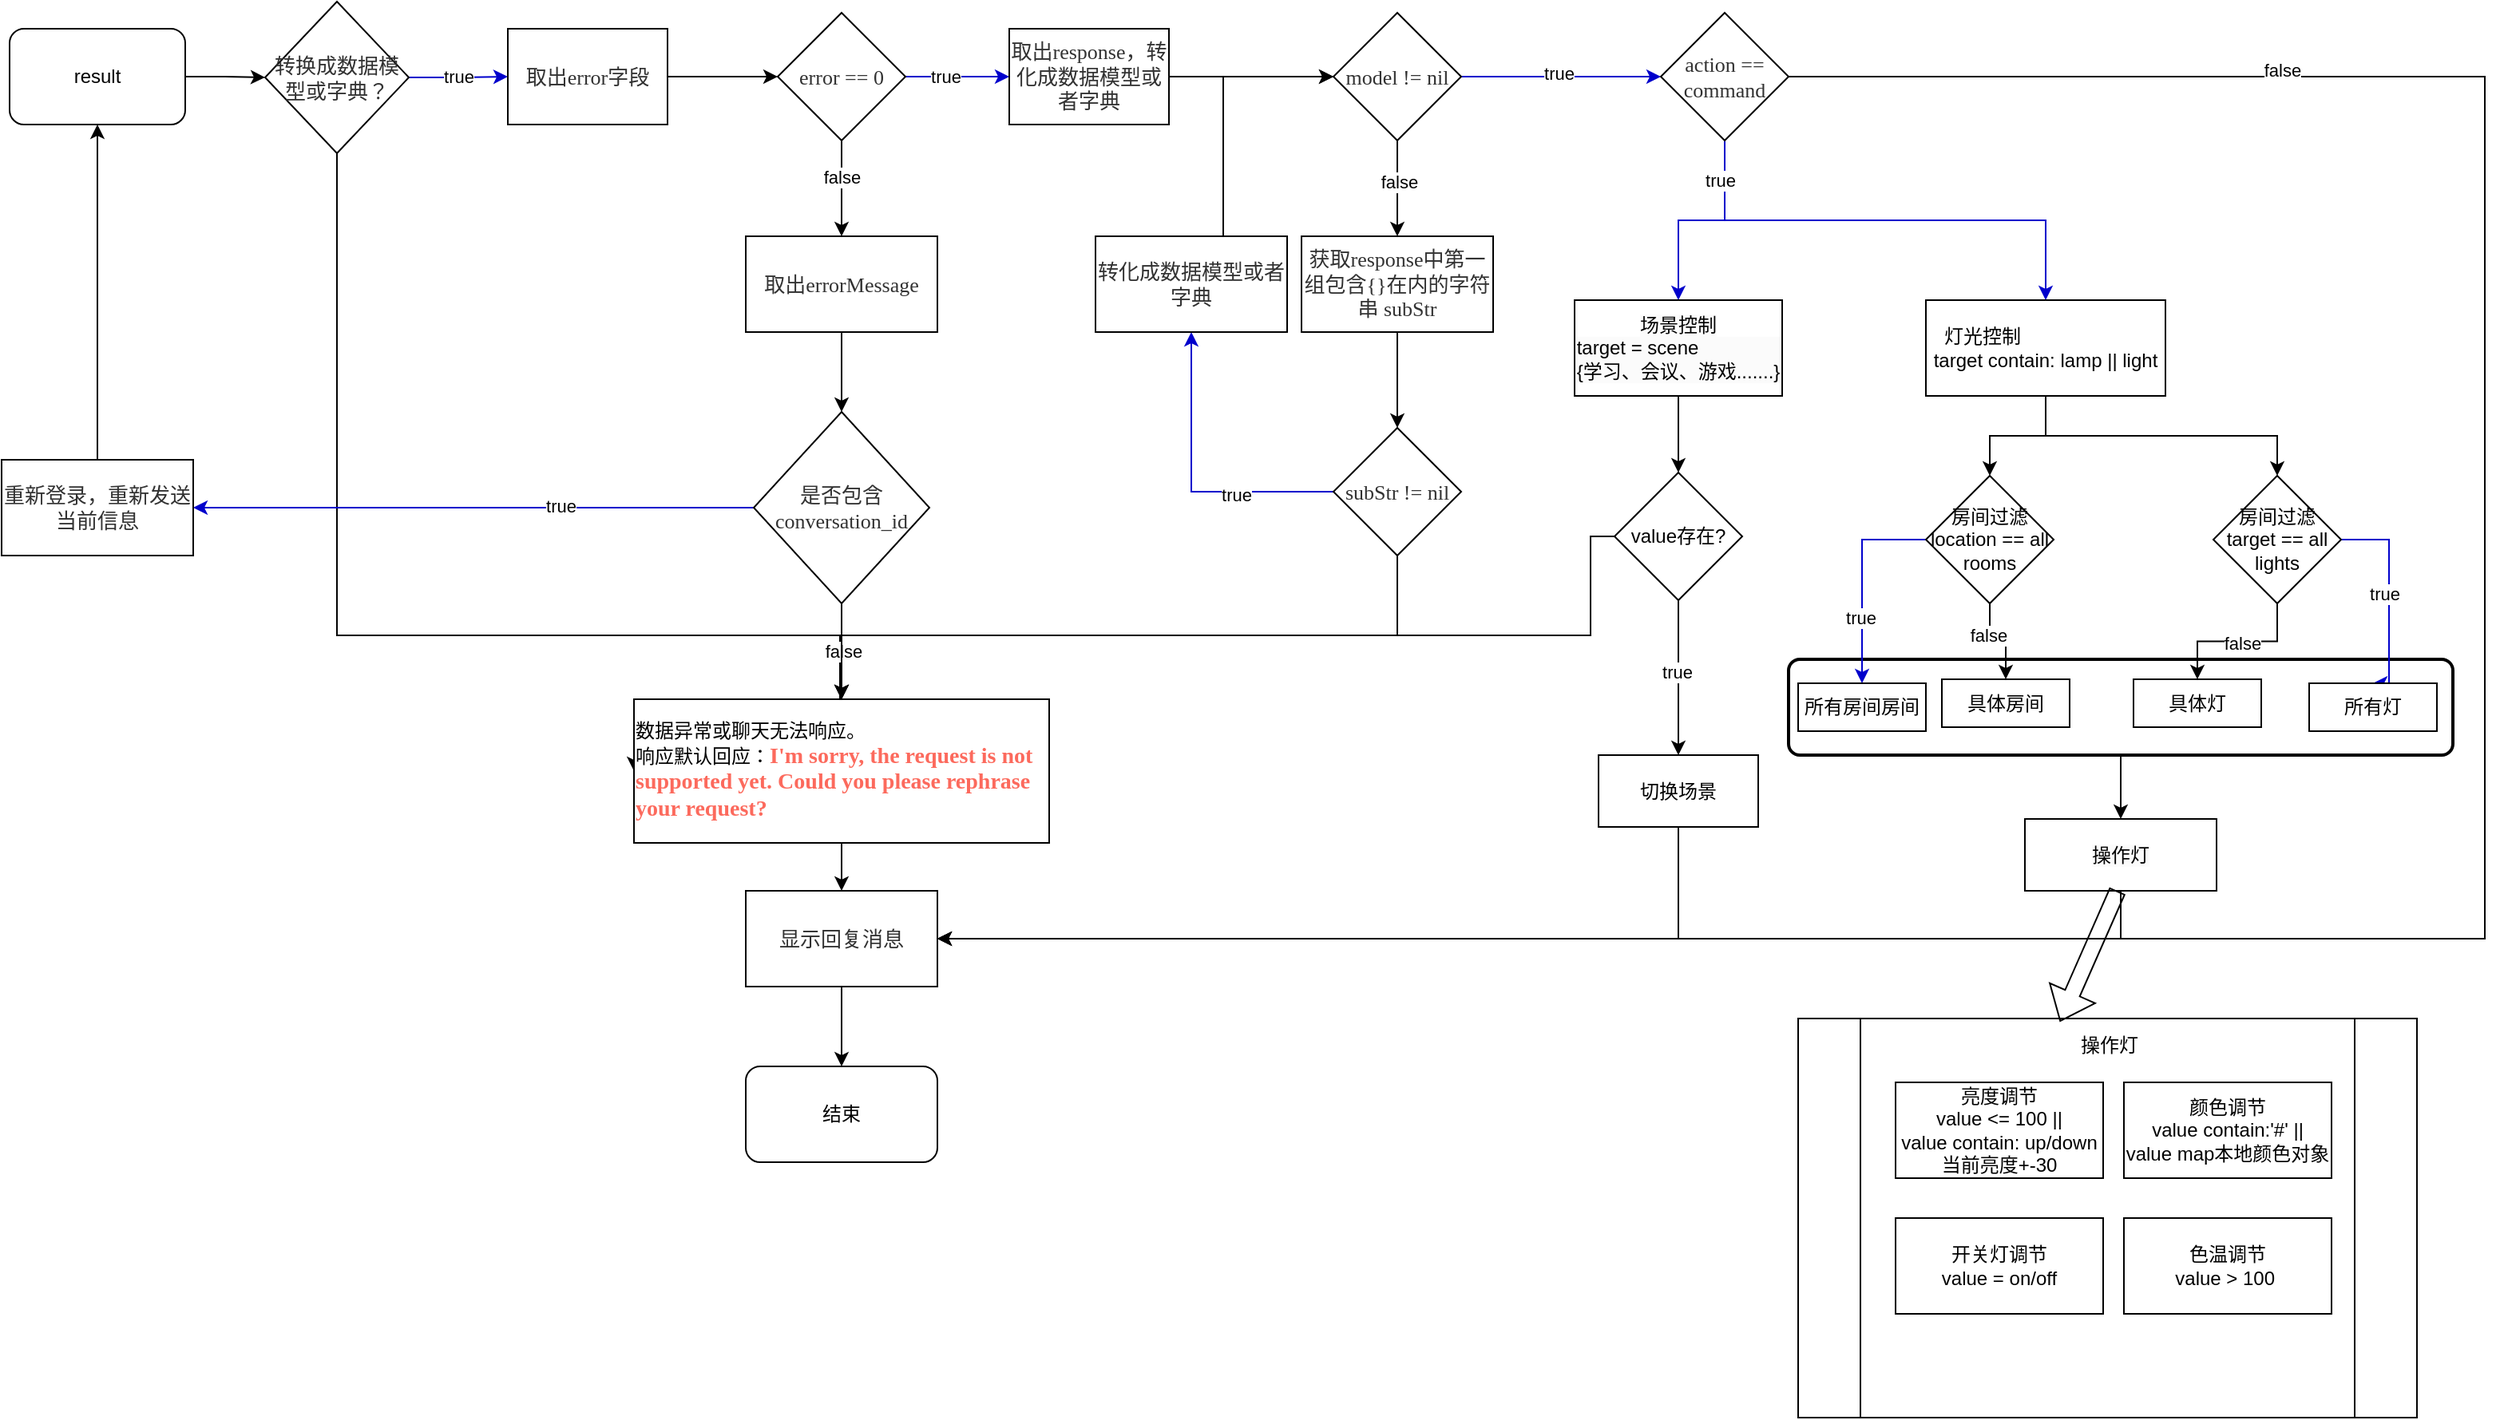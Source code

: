 <mxfile version="21.2.9" type="github">
  <diagram name="Page-1" id="74e2e168-ea6b-b213-b513-2b3c1d86103e">
    <mxGraphModel dx="1393" dy="721" grid="1" gridSize="10" guides="1" tooltips="1" connect="1" arrows="1" fold="1" page="1" pageScale="1" pageWidth="1100" pageHeight="850" background="none" math="0" shadow="0">
      <root>
        <mxCell id="0" />
        <mxCell id="1" parent="0" />
        <mxCell id="gVCvz15bsPlof6989XjH-43" value="" style="edgeStyle=orthogonalEdgeStyle;rounded=0;orthogonalLoop=1;jettySize=auto;html=1;" edge="1" parent="1" source="gVCvz15bsPlof6989XjH-41" target="gVCvz15bsPlof6989XjH-37">
          <mxGeometry relative="1" as="geometry" />
        </mxCell>
        <mxCell id="gVCvz15bsPlof6989XjH-41" value="" style="rounded=1;whiteSpace=wrap;html=1;absoluteArcSize=1;arcSize=14;strokeWidth=2;" vertex="1" parent="1">
          <mxGeometry x="1174" y="435" width="416" height="60" as="geometry" />
        </mxCell>
        <mxCell id="n0jJVnxUDAGsLWo01qbZ-8" value="" style="edgeStyle=orthogonalEdgeStyle;rounded=0;orthogonalLoop=1;jettySize=auto;html=1;" parent="1" source="n0jJVnxUDAGsLWo01qbZ-2" target="n0jJVnxUDAGsLWo01qbZ-5" edge="1">
          <mxGeometry relative="1" as="geometry" />
        </mxCell>
        <mxCell id="n0jJVnxUDAGsLWo01qbZ-2" value="result" style="rounded=1;whiteSpace=wrap;html=1;" parent="1" vertex="1">
          <mxGeometry x="60" y="40" width="110" height="60" as="geometry" />
        </mxCell>
        <mxCell id="n0jJVnxUDAGsLWo01qbZ-11" value="true" style="edgeStyle=orthogonalEdgeStyle;rounded=0;orthogonalLoop=1;jettySize=auto;html=1;strokeColor=#0000CC;" parent="1" source="n0jJVnxUDAGsLWo01qbZ-5" target="n0jJVnxUDAGsLWo01qbZ-9" edge="1">
          <mxGeometry relative="1" as="geometry" />
        </mxCell>
        <mxCell id="n0jJVnxUDAGsLWo01qbZ-34" style="edgeStyle=orthogonalEdgeStyle;rounded=0;orthogonalLoop=1;jettySize=auto;html=1;entryX=0;entryY=0.5;entryDx=0;entryDy=0;" parent="1" source="n0jJVnxUDAGsLWo01qbZ-5" target="n0jJVnxUDAGsLWo01qbZ-28" edge="1">
          <mxGeometry relative="1" as="geometry">
            <Array as="points">
              <mxPoint x="265" y="420" />
              <mxPoint x="580" y="420" />
              <mxPoint x="580" y="490" />
            </Array>
          </mxGeometry>
        </mxCell>
        <mxCell id="n0jJVnxUDAGsLWo01qbZ-5" value="&lt;meta charset=&quot;utf-8&quot;&gt;&lt;span style=&quot;color: rgb(50, 50, 50); font-family: 微软雅黑; font-size: 13px; font-style: normal; font-variant-ligatures: normal; font-variant-caps: normal; font-weight: 400; letter-spacing: normal; orphans: 2; text-align: center; text-indent: 0px; text-transform: none; widows: 2; word-spacing: 0px; -webkit-text-stroke-width: 0px; caret-color: rgb(50, 50, 50); background-color: rgba(255, 255, 255, 0.01); text-decoration-thickness: initial; text-decoration-style: initial; text-decoration-color: initial; float: none; display: inline !important;&quot;&gt;转换成数据模型或字典？&lt;/span&gt;" style="rhombus;whiteSpace=wrap;html=1;" parent="1" vertex="1">
          <mxGeometry x="220" y="23" width="90" height="95" as="geometry" />
        </mxCell>
        <mxCell id="n0jJVnxUDAGsLWo01qbZ-17" value="" style="edgeStyle=orthogonalEdgeStyle;rounded=0;orthogonalLoop=1;jettySize=auto;html=1;" parent="1" source="n0jJVnxUDAGsLWo01qbZ-9" target="n0jJVnxUDAGsLWo01qbZ-12" edge="1">
          <mxGeometry relative="1" as="geometry" />
        </mxCell>
        <mxCell id="n0jJVnxUDAGsLWo01qbZ-9" value="&lt;meta charset=&quot;utf-8&quot;&gt;&lt;span style=&quot;caret-color: rgb(50, 50, 50); color: rgb(50, 50, 50); font-family: 微软雅黑; font-size: 13px; font-style: normal; font-variant-caps: normal; font-weight: 400; letter-spacing: normal; text-align: center; text-indent: 0px; text-transform: none; word-spacing: 0px; text-size-adjust: auto; -webkit-text-stroke-width: 0px; background-color: rgba(255, 255, 255, 0.01); text-decoration: none; float: none; display: inline !important;&quot;&gt;取出error字段&lt;/span&gt;" style="rounded=0;whiteSpace=wrap;html=1;" parent="1" vertex="1">
          <mxGeometry x="372" y="40" width="100" height="60" as="geometry" />
        </mxCell>
        <mxCell id="n0jJVnxUDAGsLWo01qbZ-18" value="" style="edgeStyle=orthogonalEdgeStyle;rounded=0;orthogonalLoop=1;jettySize=auto;html=1;strokeColor=#0000CC;" parent="1" source="n0jJVnxUDAGsLWo01qbZ-12" target="n0jJVnxUDAGsLWo01qbZ-13" edge="1">
          <mxGeometry relative="1" as="geometry" />
        </mxCell>
        <mxCell id="n0jJVnxUDAGsLWo01qbZ-48" value="true" style="edgeLabel;html=1;align=center;verticalAlign=middle;resizable=0;points=[];" parent="n0jJVnxUDAGsLWo01qbZ-18" vertex="1" connectable="0">
          <mxGeometry x="-0.231" relative="1" as="geometry">
            <mxPoint as="offset" />
          </mxGeometry>
        </mxCell>
        <mxCell id="n0jJVnxUDAGsLWo01qbZ-22" value="" style="edgeStyle=orthogonalEdgeStyle;rounded=0;orthogonalLoop=1;jettySize=auto;html=1;" parent="1" source="n0jJVnxUDAGsLWo01qbZ-12" target="n0jJVnxUDAGsLWo01qbZ-21" edge="1">
          <mxGeometry relative="1" as="geometry" />
        </mxCell>
        <mxCell id="n0jJVnxUDAGsLWo01qbZ-52" value="false" style="edgeLabel;html=1;align=center;verticalAlign=middle;resizable=0;points=[];" parent="n0jJVnxUDAGsLWo01qbZ-22" vertex="1" connectable="0">
          <mxGeometry x="-0.233" relative="1" as="geometry">
            <mxPoint as="offset" />
          </mxGeometry>
        </mxCell>
        <mxCell id="n0jJVnxUDAGsLWo01qbZ-12" value="&lt;meta charset=&quot;utf-8&quot;&gt;&lt;span style=&quot;caret-color: rgb(50, 50, 50); color: rgb(50, 50, 50); font-family: 微软雅黑; font-size: 13px; font-style: normal; font-variant-caps: normal; font-weight: 400; letter-spacing: normal; text-align: center; text-indent: 0px; text-transform: none; word-spacing: 0px; text-size-adjust: auto; -webkit-text-stroke-width: 0px; background-color: rgba(255, 255, 255, 0.01); text-decoration: none; float: none; display: inline !important;&quot;&gt;error == 0&lt;/span&gt;" style="rhombus;whiteSpace=wrap;html=1;" parent="1" vertex="1">
          <mxGeometry x="541" y="30" width="80" height="80" as="geometry" />
        </mxCell>
        <mxCell id="n0jJVnxUDAGsLWo01qbZ-19" value="" style="edgeStyle=orthogonalEdgeStyle;rounded=0;orthogonalLoop=1;jettySize=auto;html=1;" parent="1" source="n0jJVnxUDAGsLWo01qbZ-13" target="n0jJVnxUDAGsLWo01qbZ-14" edge="1">
          <mxGeometry relative="1" as="geometry" />
        </mxCell>
        <mxCell id="n0jJVnxUDAGsLWo01qbZ-13" value="&lt;meta charset=&quot;utf-8&quot;&gt;&lt;span style=&quot;caret-color: rgb(50, 50, 50); color: rgb(50, 50, 50); font-family: 微软雅黑; font-size: 13px; font-style: normal; font-variant-caps: normal; font-weight: 400; letter-spacing: normal; text-align: center; text-indent: 0px; text-transform: none; word-spacing: 0px; text-size-adjust: auto; -webkit-text-stroke-width: 0px; background-color: rgba(255, 255, 255, 0.01); text-decoration: none; float: none; display: inline !important;&quot;&gt;取出response，转化成数据模型或者字典&lt;/span&gt;" style="rounded=0;whiteSpace=wrap;html=1;" parent="1" vertex="1">
          <mxGeometry x="686" y="40" width="100" height="60" as="geometry" />
        </mxCell>
        <mxCell id="n0jJVnxUDAGsLWo01qbZ-20" value="" style="edgeStyle=orthogonalEdgeStyle;rounded=0;orthogonalLoop=1;jettySize=auto;html=1;strokeColor=#0000CC;" parent="1" source="n0jJVnxUDAGsLWo01qbZ-14" target="n0jJVnxUDAGsLWo01qbZ-15" edge="1">
          <mxGeometry relative="1" as="geometry" />
        </mxCell>
        <mxCell id="n0jJVnxUDAGsLWo01qbZ-49" value="true" style="edgeLabel;html=1;align=center;verticalAlign=middle;resizable=0;points=[];" parent="n0jJVnxUDAGsLWo01qbZ-20" vertex="1" connectable="0">
          <mxGeometry x="-0.024" y="2" relative="1" as="geometry">
            <mxPoint as="offset" />
          </mxGeometry>
        </mxCell>
        <mxCell id="n0jJVnxUDAGsLWo01qbZ-40" value="" style="edgeStyle=orthogonalEdgeStyle;rounded=0;orthogonalLoop=1;jettySize=auto;html=1;" parent="1" source="n0jJVnxUDAGsLWo01qbZ-14" target="n0jJVnxUDAGsLWo01qbZ-39" edge="1">
          <mxGeometry relative="1" as="geometry" />
        </mxCell>
        <mxCell id="n0jJVnxUDAGsLWo01qbZ-53" value="false" style="edgeLabel;html=1;align=center;verticalAlign=middle;resizable=0;points=[];" parent="n0jJVnxUDAGsLWo01qbZ-40" vertex="1" connectable="0">
          <mxGeometry x="-0.133" y="1" relative="1" as="geometry">
            <mxPoint as="offset" />
          </mxGeometry>
        </mxCell>
        <mxCell id="n0jJVnxUDAGsLWo01qbZ-14" value="&lt;meta charset=&quot;utf-8&quot;&gt;&lt;span style=&quot;caret-color: rgb(50, 50, 50); color: rgb(50, 50, 50); font-family: 微软雅黑; font-size: 13px; font-style: normal; font-variant-caps: normal; font-weight: 400; letter-spacing: normal; text-align: center; text-indent: 0px; text-transform: none; word-spacing: 0px; text-size-adjust: auto; -webkit-text-stroke-width: 0px; background-color: rgba(255, 255, 255, 0.01); text-decoration: none; float: none; display: inline !important;&quot;&gt;model != nil&lt;/span&gt;" style="rhombus;whiteSpace=wrap;html=1;" parent="1" vertex="1">
          <mxGeometry x="889" y="30" width="80" height="80" as="geometry" />
        </mxCell>
        <mxCell id="n0jJVnxUDAGsLWo01qbZ-69" style="edgeStyle=orthogonalEdgeStyle;rounded=0;orthogonalLoop=1;jettySize=auto;html=1;exitX=0.5;exitY=1;exitDx=0;exitDy=0;entryX=0.5;entryY=0;entryDx=0;entryDy=0;strokeColor=#0000CC;" parent="1" source="n0jJVnxUDAGsLWo01qbZ-15" target="n0jJVnxUDAGsLWo01qbZ-60" edge="1">
          <mxGeometry relative="1" as="geometry" />
        </mxCell>
        <mxCell id="n0jJVnxUDAGsLWo01qbZ-70" style="edgeStyle=orthogonalEdgeStyle;rounded=0;orthogonalLoop=1;jettySize=auto;html=1;exitX=0.5;exitY=1;exitDx=0;exitDy=0;entryX=0.5;entryY=0;entryDx=0;entryDy=0;strokeColor=#0000CC;" parent="1" source="n0jJVnxUDAGsLWo01qbZ-15" target="n0jJVnxUDAGsLWo01qbZ-61" edge="1">
          <mxGeometry relative="1" as="geometry" />
        </mxCell>
        <mxCell id="n0jJVnxUDAGsLWo01qbZ-72" value="true" style="edgeLabel;html=1;align=center;verticalAlign=middle;resizable=0;points=[];" parent="n0jJVnxUDAGsLWo01qbZ-70" vertex="1" connectable="0">
          <mxGeometry x="-0.834" y="-3" relative="1" as="geometry">
            <mxPoint as="offset" />
          </mxGeometry>
        </mxCell>
        <mxCell id="n0jJVnxUDAGsLWo01qbZ-73" style="edgeStyle=orthogonalEdgeStyle;rounded=0;orthogonalLoop=1;jettySize=auto;html=1;exitX=1;exitY=0.5;exitDx=0;exitDy=0;entryX=1;entryY=0.5;entryDx=0;entryDy=0;" parent="1" source="n0jJVnxUDAGsLWo01qbZ-15" target="n0jJVnxUDAGsLWo01qbZ-35" edge="1">
          <mxGeometry relative="1" as="geometry">
            <Array as="points">
              <mxPoint x="1610" y="70" />
              <mxPoint x="1610" y="610" />
            </Array>
          </mxGeometry>
        </mxCell>
        <mxCell id="gVCvz15bsPlof6989XjH-1" value="false" style="edgeLabel;html=1;align=center;verticalAlign=middle;resizable=0;points=[];" vertex="1" connectable="0" parent="n0jJVnxUDAGsLWo01qbZ-73">
          <mxGeometry x="-0.683" y="4" relative="1" as="geometry">
            <mxPoint as="offset" />
          </mxGeometry>
        </mxCell>
        <mxCell id="n0jJVnxUDAGsLWo01qbZ-15" value="&lt;meta charset=&quot;utf-8&quot;&gt;&lt;span style=&quot;caret-color: rgb(50, 50, 50); color: rgb(50, 50, 50); font-family: 微软雅黑; font-size: 13px; font-style: normal; font-variant-caps: normal; font-weight: 400; letter-spacing: normal; text-align: center; text-indent: 0px; text-transform: none; word-spacing: 0px; text-size-adjust: auto; -webkit-text-stroke-width: 0px; background-color: rgba(255, 255, 255, 0.01); text-decoration: none; float: none; display: inline !important;&quot;&gt;action == command&lt;/span&gt;" style="rhombus;whiteSpace=wrap;html=1;" parent="1" vertex="1">
          <mxGeometry x="1094" y="30" width="80" height="80" as="geometry" />
        </mxCell>
        <mxCell id="n0jJVnxUDAGsLWo01qbZ-24" value="" style="edgeStyle=orthogonalEdgeStyle;rounded=0;orthogonalLoop=1;jettySize=auto;html=1;" parent="1" source="n0jJVnxUDAGsLWo01qbZ-21" target="n0jJVnxUDAGsLWo01qbZ-23" edge="1">
          <mxGeometry relative="1" as="geometry" />
        </mxCell>
        <mxCell id="n0jJVnxUDAGsLWo01qbZ-21" value="&lt;meta charset=&quot;utf-8&quot;&gt;&lt;span style=&quot;caret-color: rgb(50, 50, 50); color: rgb(50, 50, 50); font-family: 微软雅黑; font-size: 13px; font-style: normal; font-variant-caps: normal; font-weight: 400; letter-spacing: normal; text-align: center; text-indent: 0px; text-transform: none; word-spacing: 0px; text-size-adjust: auto; -webkit-text-stroke-width: 0px; background-color: rgba(255, 255, 255, 0.01); text-decoration: none; float: none; display: inline !important;&quot;&gt;取出errorMessage&lt;/span&gt;" style="rounded=0;whiteSpace=wrap;html=1;" parent="1" vertex="1">
          <mxGeometry x="521" y="170" width="120" height="60" as="geometry" />
        </mxCell>
        <mxCell id="n0jJVnxUDAGsLWo01qbZ-26" value="" style="edgeStyle=orthogonalEdgeStyle;rounded=0;orthogonalLoop=1;jettySize=auto;html=1;strokeColor=#0000CC;" parent="1" source="n0jJVnxUDAGsLWo01qbZ-23" target="n0jJVnxUDAGsLWo01qbZ-25" edge="1">
          <mxGeometry relative="1" as="geometry" />
        </mxCell>
        <mxCell id="n0jJVnxUDAGsLWo01qbZ-50" value="true" style="edgeLabel;html=1;align=center;verticalAlign=middle;resizable=0;points=[];" parent="n0jJVnxUDAGsLWo01qbZ-26" vertex="1" connectable="0">
          <mxGeometry x="-0.31" y="-1" relative="1" as="geometry">
            <mxPoint as="offset" />
          </mxGeometry>
        </mxCell>
        <mxCell id="n0jJVnxUDAGsLWo01qbZ-29" value="" style="edgeStyle=orthogonalEdgeStyle;rounded=0;orthogonalLoop=1;jettySize=auto;html=1;" parent="1" source="n0jJVnxUDAGsLWo01qbZ-23" target="n0jJVnxUDAGsLWo01qbZ-28" edge="1">
          <mxGeometry relative="1" as="geometry" />
        </mxCell>
        <mxCell id="n0jJVnxUDAGsLWo01qbZ-51" value="" style="edgeStyle=orthogonalEdgeStyle;rounded=0;orthogonalLoop=1;jettySize=auto;html=1;" parent="1" source="n0jJVnxUDAGsLWo01qbZ-23" target="n0jJVnxUDAGsLWo01qbZ-28" edge="1">
          <mxGeometry relative="1" as="geometry" />
        </mxCell>
        <mxCell id="n0jJVnxUDAGsLWo01qbZ-23" value="&lt;meta charset=&quot;utf-8&quot;&gt;&lt;span style=&quot;caret-color: rgb(50, 50, 50); color: rgb(50, 50, 50); font-family: 微软雅黑; font-size: 13px; font-style: normal; font-variant-caps: normal; font-weight: 400; letter-spacing: normal; text-align: center; text-indent: 0px; text-transform: none; word-spacing: 0px; text-size-adjust: auto; -webkit-text-stroke-width: 0px; background-color: rgba(255, 255, 255, 0.01); text-decoration: none; float: none; display: inline !important;&quot;&gt;是否包含conversation_id&lt;/span&gt;" style="rhombus;whiteSpace=wrap;html=1;" parent="1" vertex="1">
          <mxGeometry x="526" y="280" width="110" height="120" as="geometry" />
        </mxCell>
        <mxCell id="n0jJVnxUDAGsLWo01qbZ-27" style="edgeStyle=orthogonalEdgeStyle;rounded=0;orthogonalLoop=1;jettySize=auto;html=1;entryX=0.5;entryY=1;entryDx=0;entryDy=0;" parent="1" source="n0jJVnxUDAGsLWo01qbZ-25" target="n0jJVnxUDAGsLWo01qbZ-2" edge="1">
          <mxGeometry relative="1" as="geometry" />
        </mxCell>
        <mxCell id="n0jJVnxUDAGsLWo01qbZ-25" value="&lt;meta charset=&quot;utf-8&quot;&gt;&lt;span style=&quot;caret-color: rgb(50, 50, 50); color: rgb(50, 50, 50); font-family: 微软雅黑; font-size: 13px; font-style: normal; font-variant-caps: normal; font-weight: 400; letter-spacing: normal; text-align: center; text-indent: 0px; text-transform: none; word-spacing: 0px; text-size-adjust: auto; -webkit-text-stroke-width: 0px; background-color: rgba(255, 255, 255, 0.01); text-decoration: none; float: none; display: inline !important;&quot;&gt;重新登录，重新发送当前信息&lt;/span&gt;" style="rounded=0;whiteSpace=wrap;html=1;" parent="1" vertex="1">
          <mxGeometry x="55" y="310" width="120" height="60" as="geometry" />
        </mxCell>
        <mxCell id="n0jJVnxUDAGsLWo01qbZ-36" value="" style="edgeStyle=orthogonalEdgeStyle;rounded=0;orthogonalLoop=1;jettySize=auto;html=1;" parent="1" source="n0jJVnxUDAGsLWo01qbZ-28" target="n0jJVnxUDAGsLWo01qbZ-35" edge="1">
          <mxGeometry relative="1" as="geometry" />
        </mxCell>
        <mxCell id="n0jJVnxUDAGsLWo01qbZ-28" value="&lt;div style=&quot;caret-color: rgb(0, 0, 0); color: rgb(0, 0, 0); font-style: normal; font-variant-caps: normal; font-weight: 400; letter-spacing: normal; text-align: start; text-indent: 0px; text-transform: none; word-spacing: 0px; text-size-adjust: auto; -webkit-text-stroke-width: 0px; text-decoration: none;&quot; class=&quot;mind-clipboard&quot;&gt;数据异常或聊天无法响应。&lt;div&gt;响应默认回应：&lt;b style=&quot;color: rgb(252, 106, 93); font-family: Menlo; font-size: 14px;&quot;&gt;I&#39;m sorry, the request is not supported yet. Could you please rephrase your request?&lt;/b&gt;&lt;/div&gt;&lt;/div&gt;" style="rounded=0;whiteSpace=wrap;html=1;" parent="1" vertex="1">
          <mxGeometry x="451" y="460" width="260" height="90" as="geometry" />
        </mxCell>
        <mxCell id="n0jJVnxUDAGsLWo01qbZ-38" value="" style="edgeStyle=orthogonalEdgeStyle;rounded=0;orthogonalLoop=1;jettySize=auto;html=1;" parent="1" source="n0jJVnxUDAGsLWo01qbZ-35" target="n0jJVnxUDAGsLWo01qbZ-37" edge="1">
          <mxGeometry relative="1" as="geometry" />
        </mxCell>
        <mxCell id="n0jJVnxUDAGsLWo01qbZ-35" value="&lt;meta charset=&quot;utf-8&quot;&gt;&lt;span style=&quot;caret-color: rgb(50, 50, 50); color: rgb(50, 50, 50); font-family: 微软雅黑; font-size: 13px; font-style: normal; font-variant-caps: normal; font-weight: 400; letter-spacing: normal; text-align: center; text-indent: 0px; text-transform: none; word-spacing: 0px; text-size-adjust: auto; -webkit-text-stroke-width: 0px; background-color: rgba(255, 255, 255, 0.01); text-decoration: none; float: none; display: inline !important;&quot;&gt;显示回复消息&lt;/span&gt;" style="rounded=0;whiteSpace=wrap;html=1;" parent="1" vertex="1">
          <mxGeometry x="521" y="580" width="120" height="60" as="geometry" />
        </mxCell>
        <mxCell id="n0jJVnxUDAGsLWo01qbZ-37" value="结束" style="rounded=1;whiteSpace=wrap;html=1;" parent="1" vertex="1">
          <mxGeometry x="521" y="690" width="120" height="60" as="geometry" />
        </mxCell>
        <mxCell id="n0jJVnxUDAGsLWo01qbZ-42" value="" style="edgeStyle=orthogonalEdgeStyle;rounded=0;orthogonalLoop=1;jettySize=auto;html=1;" parent="1" source="n0jJVnxUDAGsLWo01qbZ-39" target="n0jJVnxUDAGsLWo01qbZ-41" edge="1">
          <mxGeometry relative="1" as="geometry" />
        </mxCell>
        <mxCell id="n0jJVnxUDAGsLWo01qbZ-39" value="&lt;span style=&quot;caret-color: rgb(50, 50, 50); color: rgb(50, 50, 50); font-family: 微软雅黑; font-size: 13px; font-style: normal; font-variant-caps: normal; font-weight: 400; letter-spacing: normal; text-align: center; text-indent: 0px; text-transform: none; word-spacing: 0px; text-size-adjust: auto; -webkit-text-stroke-width: 0px; background-color: rgba(255, 255, 255, 0.01); text-decoration: none; float: none; display: inline !important;&quot;&gt;获取response中第一组包含{}在内的字符串 subStr&lt;/span&gt;" style="rounded=0;whiteSpace=wrap;html=1;" parent="1" vertex="1">
          <mxGeometry x="869" y="170" width="120" height="60" as="geometry" />
        </mxCell>
        <mxCell id="n0jJVnxUDAGsLWo01qbZ-45" style="edgeStyle=orthogonalEdgeStyle;rounded=0;orthogonalLoop=1;jettySize=auto;html=1;entryX=0.5;entryY=1;entryDx=0;entryDy=0;strokeColor=#0000CC;" parent="1" source="n0jJVnxUDAGsLWo01qbZ-41" target="n0jJVnxUDAGsLWo01qbZ-44" edge="1">
          <mxGeometry relative="1" as="geometry" />
        </mxCell>
        <mxCell id="n0jJVnxUDAGsLWo01qbZ-54" value="true" style="edgeLabel;html=1;align=center;verticalAlign=middle;resizable=0;points=[];" parent="n0jJVnxUDAGsLWo01qbZ-45" vertex="1" connectable="0">
          <mxGeometry x="-0.354" y="2" relative="1" as="geometry">
            <mxPoint as="offset" />
          </mxGeometry>
        </mxCell>
        <mxCell id="n0jJVnxUDAGsLWo01qbZ-55" style="edgeStyle=orthogonalEdgeStyle;rounded=0;orthogonalLoop=1;jettySize=auto;html=1;" parent="1" source="n0jJVnxUDAGsLWo01qbZ-41" target="n0jJVnxUDAGsLWo01qbZ-28" edge="1">
          <mxGeometry relative="1" as="geometry">
            <Array as="points">
              <mxPoint x="929" y="420" />
              <mxPoint x="581" y="420" />
            </Array>
          </mxGeometry>
        </mxCell>
        <mxCell id="n0jJVnxUDAGsLWo01qbZ-56" value="false" style="edgeLabel;html=1;align=center;verticalAlign=middle;resizable=0;points=[];" parent="n0jJVnxUDAGsLWo01qbZ-55" vertex="1" connectable="0">
          <mxGeometry x="0.863" y="1" relative="1" as="geometry">
            <mxPoint as="offset" />
          </mxGeometry>
        </mxCell>
        <mxCell id="n0jJVnxUDAGsLWo01qbZ-41" value="&lt;span style=&quot;caret-color: rgb(50, 50, 50); color: rgb(50, 50, 50); font-family: 微软雅黑; font-size: 13px; font-style: normal; font-variant-caps: normal; font-weight: 400; letter-spacing: normal; text-align: center; text-indent: 0px; text-transform: none; word-spacing: 0px; text-size-adjust: auto; -webkit-text-stroke-width: 0px; background-color: rgba(255, 255, 255, 0.01); text-decoration: none; float: none; display: inline !important;&quot;&gt;subStr != nil&lt;/span&gt;" style="rhombus;whiteSpace=wrap;html=1;" parent="1" vertex="1">
          <mxGeometry x="889" y="290" width="80" height="80" as="geometry" />
        </mxCell>
        <mxCell id="n0jJVnxUDAGsLWo01qbZ-46" style="edgeStyle=orthogonalEdgeStyle;rounded=0;orthogonalLoop=1;jettySize=auto;html=1;entryX=0;entryY=0.5;entryDx=0;entryDy=0;" parent="1" target="n0jJVnxUDAGsLWo01qbZ-14" edge="1">
          <mxGeometry relative="1" as="geometry">
            <mxPoint x="810" y="170" as="sourcePoint" />
            <Array as="points">
              <mxPoint x="820" y="170" />
              <mxPoint x="820" y="70" />
            </Array>
          </mxGeometry>
        </mxCell>
        <mxCell id="n0jJVnxUDAGsLWo01qbZ-44" value="&lt;meta charset=&quot;utf-8&quot;&gt;&lt;span style=&quot;caret-color: rgb(50, 50, 50); color: rgb(50, 50, 50); font-family: 微软雅黑; font-size: 13px; font-style: normal; font-variant-caps: normal; font-weight: 400; letter-spacing: normal; text-align: center; text-indent: 0px; text-transform: none; word-spacing: 0px; text-size-adjust: auto; -webkit-text-stroke-width: 0px; background-color: rgba(255, 255, 255, 0.01); text-decoration: none; float: none; display: inline !important;&quot;&gt;转化成数据模型或者字典&lt;/span&gt;" style="rounded=0;whiteSpace=wrap;html=1;" parent="1" vertex="1">
          <mxGeometry x="740" y="170" width="120" height="60" as="geometry" />
        </mxCell>
        <mxCell id="n0jJVnxUDAGsLWo01qbZ-67" value="" style="edgeStyle=orthogonalEdgeStyle;rounded=0;orthogonalLoop=1;jettySize=auto;html=1;" parent="1" source="n0jJVnxUDAGsLWo01qbZ-60" target="n0jJVnxUDAGsLWo01qbZ-66" edge="1">
          <mxGeometry relative="1" as="geometry" />
        </mxCell>
        <mxCell id="n0jJVnxUDAGsLWo01qbZ-60" value="&lt;meta charset=&quot;utf-8&quot;&gt;&lt;span style=&quot;color: rgb(0, 0, 0); font-family: Helvetica; font-size: 12px; font-style: normal; font-variant-ligatures: normal; font-variant-caps: normal; font-weight: 400; letter-spacing: normal; orphans: 2; text-align: start; text-indent: 0px; text-transform: none; widows: 2; word-spacing: 0px; -webkit-text-stroke-width: 0px; caret-color: rgb(0, 0, 0); background-color: rgb(251, 251, 251); text-decoration-thickness: initial; text-decoration-style: initial; text-decoration-color: initial; float: none; display: inline !important;&quot;&gt;场景控制&lt;/span&gt;&lt;div style=&quot;border-color: var(--border-color); color: rgb(0, 0, 0); font-family: Helvetica; font-size: 12px; font-style: normal; font-variant-ligatures: normal; font-variant-caps: normal; font-weight: 400; letter-spacing: normal; orphans: 2; text-align: start; text-indent: 0px; text-transform: none; widows: 2; word-spacing: 0px; -webkit-text-stroke-width: 0px; caret-color: rgb(0, 0, 0); background-color: rgb(251, 251, 251); text-decoration-thickness: initial; text-decoration-style: initial; text-decoration-color: initial;&quot;&gt;target =&amp;nbsp;scene&lt;/div&gt;&lt;div style=&quot;border-color: var(--border-color); color: rgb(0, 0, 0); font-family: Helvetica; font-size: 12px; font-style: normal; font-variant-ligatures: normal; font-variant-caps: normal; font-weight: 400; letter-spacing: normal; orphans: 2; text-align: start; text-indent: 0px; text-transform: none; widows: 2; word-spacing: 0px; -webkit-text-stroke-width: 0px; caret-color: rgb(0, 0, 0); background-color: rgb(251, 251, 251); text-decoration-thickness: initial; text-decoration-style: initial; text-decoration-color: initial;&quot;&gt;{学习、会议、游戏.......}&lt;/div&gt;" style="rounded=0;whiteSpace=wrap;html=1;" parent="1" vertex="1">
          <mxGeometry x="1040" y="210" width="130" height="60" as="geometry" />
        </mxCell>
        <mxCell id="n0jJVnxUDAGsLWo01qbZ-76" style="edgeStyle=orthogonalEdgeStyle;rounded=0;orthogonalLoop=1;jettySize=auto;html=1;entryX=0.5;entryY=0;entryDx=0;entryDy=0;" parent="1" source="n0jJVnxUDAGsLWo01qbZ-61" target="n0jJVnxUDAGsLWo01qbZ-74" edge="1">
          <mxGeometry relative="1" as="geometry" />
        </mxCell>
        <mxCell id="n0jJVnxUDAGsLWo01qbZ-77" style="edgeStyle=orthogonalEdgeStyle;rounded=0;orthogonalLoop=1;jettySize=auto;html=1;exitX=0.5;exitY=1;exitDx=0;exitDy=0;entryX=0.5;entryY=0;entryDx=0;entryDy=0;" parent="1" source="n0jJVnxUDAGsLWo01qbZ-61" target="n0jJVnxUDAGsLWo01qbZ-75" edge="1">
          <mxGeometry relative="1" as="geometry" />
        </mxCell>
        <mxCell id="n0jJVnxUDAGsLWo01qbZ-61" value="&lt;div style=&quot;caret-color: rgb(0, 0, 0); color: rgb(0, 0, 0); font-style: normal; font-variant-caps: normal; font-weight: 400; letter-spacing: normal; text-align: start; text-indent: 0px; text-transform: none; word-spacing: 0px; text-size-adjust: auto; -webkit-text-stroke-width: 0px; text-decoration: none;&quot; class=&quot;mind-clipboard&quot;&gt;&lt;span style=&quot;white-space: pre;&quot;&gt; &lt;span style=&quot;white-space: pre;&quot;&gt; &lt;/span&gt;&lt;/span&gt;灯光控制&lt;div&gt;target contain: lamp || light&lt;/div&gt;&lt;/div&gt;" style="rounded=0;whiteSpace=wrap;html=1;" parent="1" vertex="1">
          <mxGeometry x="1260" y="210" width="150" height="60" as="geometry" />
        </mxCell>
        <mxCell id="n0jJVnxUDAGsLWo01qbZ-71" style="edgeStyle=orthogonalEdgeStyle;rounded=0;orthogonalLoop=1;jettySize=auto;html=1;exitX=0;exitY=0.5;exitDx=0;exitDy=0;entryX=0.5;entryY=0;entryDx=0;entryDy=0;" parent="1" source="n0jJVnxUDAGsLWo01qbZ-66" target="n0jJVnxUDAGsLWo01qbZ-28" edge="1">
          <mxGeometry relative="1" as="geometry">
            <Array as="points">
              <mxPoint x="1050" y="358" />
              <mxPoint x="1050" y="420" />
              <mxPoint x="581" y="420" />
            </Array>
          </mxGeometry>
        </mxCell>
        <mxCell id="gVCvz15bsPlof6989XjH-3" value="" style="edgeStyle=orthogonalEdgeStyle;rounded=0;orthogonalLoop=1;jettySize=auto;html=1;" edge="1" parent="1" source="n0jJVnxUDAGsLWo01qbZ-66" target="gVCvz15bsPlof6989XjH-2">
          <mxGeometry relative="1" as="geometry" />
        </mxCell>
        <mxCell id="gVCvz15bsPlof6989XjH-5" value="true" style="edgeLabel;html=1;align=center;verticalAlign=middle;resizable=0;points=[];" vertex="1" connectable="0" parent="gVCvz15bsPlof6989XjH-3">
          <mxGeometry x="-0.072" y="-1" relative="1" as="geometry">
            <mxPoint as="offset" />
          </mxGeometry>
        </mxCell>
        <mxCell id="n0jJVnxUDAGsLWo01qbZ-66" value="value存在?" style="rhombus;whiteSpace=wrap;html=1;" parent="1" vertex="1">
          <mxGeometry x="1065" y="318" width="80" height="80" as="geometry" />
        </mxCell>
        <mxCell id="n0jJVnxUDAGsLWo01qbZ-80" style="edgeStyle=orthogonalEdgeStyle;rounded=0;orthogonalLoop=1;jettySize=auto;html=1;strokeColor=#0000CC;" parent="1" source="n0jJVnxUDAGsLWo01qbZ-74" target="n0jJVnxUDAGsLWo01qbZ-79" edge="1">
          <mxGeometry relative="1" as="geometry">
            <Array as="points">
              <mxPoint x="1220" y="360" />
            </Array>
          </mxGeometry>
        </mxCell>
        <mxCell id="n0jJVnxUDAGsLWo01qbZ-83" value="true" style="edgeLabel;html=1;align=center;verticalAlign=middle;resizable=0;points=[];" parent="n0jJVnxUDAGsLWo01qbZ-80" vertex="1" connectable="0">
          <mxGeometry x="0.373" y="-1" relative="1" as="geometry">
            <mxPoint as="offset" />
          </mxGeometry>
        </mxCell>
        <mxCell id="n0jJVnxUDAGsLWo01qbZ-81" style="edgeStyle=orthogonalEdgeStyle;rounded=0;orthogonalLoop=1;jettySize=auto;html=1;exitX=0.5;exitY=1;exitDx=0;exitDy=0;entryX=0.5;entryY=0;entryDx=0;entryDy=0;" parent="1" source="n0jJVnxUDAGsLWo01qbZ-74" target="n0jJVnxUDAGsLWo01qbZ-78" edge="1">
          <mxGeometry relative="1" as="geometry" />
        </mxCell>
        <mxCell id="n0jJVnxUDAGsLWo01qbZ-82" value="false" style="edgeLabel;html=1;align=center;verticalAlign=middle;resizable=0;points=[];" parent="n0jJVnxUDAGsLWo01qbZ-81" vertex="1" connectable="0">
          <mxGeometry x="-0.3" y="-1" relative="1" as="geometry">
            <mxPoint as="offset" />
          </mxGeometry>
        </mxCell>
        <mxCell id="n0jJVnxUDAGsLWo01qbZ-74" value="房间过滤&lt;br&gt;location == all rooms" style="rhombus;whiteSpace=wrap;html=1;" parent="1" vertex="1">
          <mxGeometry x="1260" y="320" width="80" height="80" as="geometry" />
        </mxCell>
        <mxCell id="gVCvz15bsPlof6989XjH-31" style="edgeStyle=orthogonalEdgeStyle;rounded=0;orthogonalLoop=1;jettySize=auto;html=1;exitX=0.5;exitY=1;exitDx=0;exitDy=0;entryX=0.5;entryY=0;entryDx=0;entryDy=0;" edge="1" parent="1" source="n0jJVnxUDAGsLWo01qbZ-75" target="gVCvz15bsPlof6989XjH-18">
          <mxGeometry relative="1" as="geometry" />
        </mxCell>
        <mxCell id="gVCvz15bsPlof6989XjH-33" value="false" style="edgeLabel;html=1;align=center;verticalAlign=middle;resizable=0;points=[];" vertex="1" connectable="0" parent="gVCvz15bsPlof6989XjH-31">
          <mxGeometry x="-0.045" y="1" relative="1" as="geometry">
            <mxPoint as="offset" />
          </mxGeometry>
        </mxCell>
        <mxCell id="gVCvz15bsPlof6989XjH-32" style="edgeStyle=orthogonalEdgeStyle;rounded=0;orthogonalLoop=1;jettySize=auto;html=1;entryX=0.5;entryY=0;entryDx=0;entryDy=0;strokeColor=#0000CC;" edge="1" parent="1" source="n0jJVnxUDAGsLWo01qbZ-75" target="gVCvz15bsPlof6989XjH-19">
          <mxGeometry relative="1" as="geometry">
            <Array as="points">
              <mxPoint x="1550" y="360" />
            </Array>
          </mxGeometry>
        </mxCell>
        <mxCell id="gVCvz15bsPlof6989XjH-34" value="true" style="edgeLabel;html=1;align=center;verticalAlign=middle;resizable=0;points=[];" vertex="1" connectable="0" parent="gVCvz15bsPlof6989XjH-32">
          <mxGeometry x="-0.018" y="-3" relative="1" as="geometry">
            <mxPoint as="offset" />
          </mxGeometry>
        </mxCell>
        <mxCell id="n0jJVnxUDAGsLWo01qbZ-75" value="房间过滤&lt;br&gt;target == all lights" style="rhombus;whiteSpace=wrap;html=1;" parent="1" vertex="1">
          <mxGeometry x="1440" y="320" width="80" height="80" as="geometry" />
        </mxCell>
        <mxCell id="n0jJVnxUDAGsLWo01qbZ-78" value="具体房间" style="rounded=0;whiteSpace=wrap;html=1;" parent="1" vertex="1">
          <mxGeometry x="1270" y="447.5" width="80" height="30" as="geometry" />
        </mxCell>
        <mxCell id="n0jJVnxUDAGsLWo01qbZ-79" value="所有房间房间" style="rounded=0;whiteSpace=wrap;html=1;" parent="1" vertex="1">
          <mxGeometry x="1180" y="450" width="80" height="30" as="geometry" />
        </mxCell>
        <mxCell id="gVCvz15bsPlof6989XjH-4" style="edgeStyle=orthogonalEdgeStyle;rounded=0;orthogonalLoop=1;jettySize=auto;html=1;entryX=1;entryY=0.5;entryDx=0;entryDy=0;" edge="1" parent="1" source="gVCvz15bsPlof6989XjH-2" target="n0jJVnxUDAGsLWo01qbZ-35">
          <mxGeometry relative="1" as="geometry">
            <Array as="points">
              <mxPoint x="1105" y="610" />
            </Array>
          </mxGeometry>
        </mxCell>
        <mxCell id="gVCvz15bsPlof6989XjH-2" value="切换场景" style="rounded=0;whiteSpace=wrap;html=1;" vertex="1" parent="1">
          <mxGeometry x="1055" y="495" width="100" height="45" as="geometry" />
        </mxCell>
        <mxCell id="gVCvz15bsPlof6989XjH-9" value="" style="shape=process;whiteSpace=wrap;html=1;backgroundOutline=1;" vertex="1" parent="1">
          <mxGeometry x="1180" y="660" width="387.5" height="250" as="geometry" />
        </mxCell>
        <mxCell id="gVCvz15bsPlof6989XjH-10" value="操作灯" style="text;html=1;strokeColor=none;fillColor=none;align=center;verticalAlign=middle;whiteSpace=wrap;rounded=0;" vertex="1" parent="1">
          <mxGeometry x="1345" y="662" width="60" height="30" as="geometry" />
        </mxCell>
        <mxCell id="gVCvz15bsPlof6989XjH-11" value="亮度调节&lt;br&gt;value &amp;lt;= 100 ||&lt;br&gt;value contain: up/down&lt;br&gt;当前亮度+-30" style="rounded=0;whiteSpace=wrap;html=1;" vertex="1" parent="1">
          <mxGeometry x="1241" y="700" width="130" height="60" as="geometry" />
        </mxCell>
        <mxCell id="gVCvz15bsPlof6989XjH-12" value="颜色调节&lt;br&gt;value contain:&#39;#&#39; ||&lt;br&gt;value map本地颜色对象" style="rounded=0;whiteSpace=wrap;html=1;" vertex="1" parent="1">
          <mxGeometry x="1384" y="700" width="130" height="60" as="geometry" />
        </mxCell>
        <mxCell id="gVCvz15bsPlof6989XjH-13" value="开关灯调节&lt;br&gt;value = on/off" style="rounded=0;whiteSpace=wrap;html=1;" vertex="1" parent="1">
          <mxGeometry x="1241" y="785" width="130" height="60" as="geometry" />
        </mxCell>
        <mxCell id="gVCvz15bsPlof6989XjH-14" value="色温调节&lt;br&gt;value &amp;gt; 100&amp;nbsp;" style="rounded=0;whiteSpace=wrap;html=1;" vertex="1" parent="1">
          <mxGeometry x="1384" y="785" width="130" height="60" as="geometry" />
        </mxCell>
        <mxCell id="gVCvz15bsPlof6989XjH-18" value="具体灯" style="rounded=0;whiteSpace=wrap;html=1;" vertex="1" parent="1">
          <mxGeometry x="1390" y="447.5" width="80" height="30" as="geometry" />
        </mxCell>
        <mxCell id="gVCvz15bsPlof6989XjH-19" value="所有灯" style="rounded=0;whiteSpace=wrap;html=1;" vertex="1" parent="1">
          <mxGeometry x="1500" y="450" width="80" height="30" as="geometry" />
        </mxCell>
        <mxCell id="gVCvz15bsPlof6989XjH-44" style="edgeStyle=orthogonalEdgeStyle;rounded=0;orthogonalLoop=1;jettySize=auto;html=1;entryX=1;entryY=0.5;entryDx=0;entryDy=0;" edge="1" parent="1" source="gVCvz15bsPlof6989XjH-37" target="n0jJVnxUDAGsLWo01qbZ-35">
          <mxGeometry relative="1" as="geometry">
            <Array as="points">
              <mxPoint x="1382" y="610" />
            </Array>
          </mxGeometry>
        </mxCell>
        <mxCell id="gVCvz15bsPlof6989XjH-37" value="&lt;span style=&quot;color: rgb(0, 0, 0); font-family: Helvetica; font-size: 12px; font-style: normal; font-variant-ligatures: normal; font-variant-caps: normal; font-weight: 400; letter-spacing: normal; orphans: 2; text-align: center; text-indent: 0px; text-transform: none; widows: 2; word-spacing: 0px; -webkit-text-stroke-width: 0px; background-color: rgb(251, 251, 251); text-decoration-thickness: initial; text-decoration-style: initial; text-decoration-color: initial; float: none; display: inline !important;&quot;&gt;操作灯&lt;/span&gt;" style="rounded=0;whiteSpace=wrap;html=1;" vertex="1" parent="1">
          <mxGeometry x="1322" y="535" width="120" height="45" as="geometry" />
        </mxCell>
        <mxCell id="gVCvz15bsPlof6989XjH-45" value="" style="shape=flexArrow;endArrow=classic;html=1;rounded=0;entryX=0.423;entryY=0.008;entryDx=0;entryDy=0;entryPerimeter=0;" edge="1" parent="1" target="gVCvz15bsPlof6989XjH-9">
          <mxGeometry width="50" height="50" relative="1" as="geometry">
            <mxPoint x="1380" y="580" as="sourcePoint" />
            <mxPoint x="1430" y="530" as="targetPoint" />
          </mxGeometry>
        </mxCell>
      </root>
    </mxGraphModel>
  </diagram>
</mxfile>
